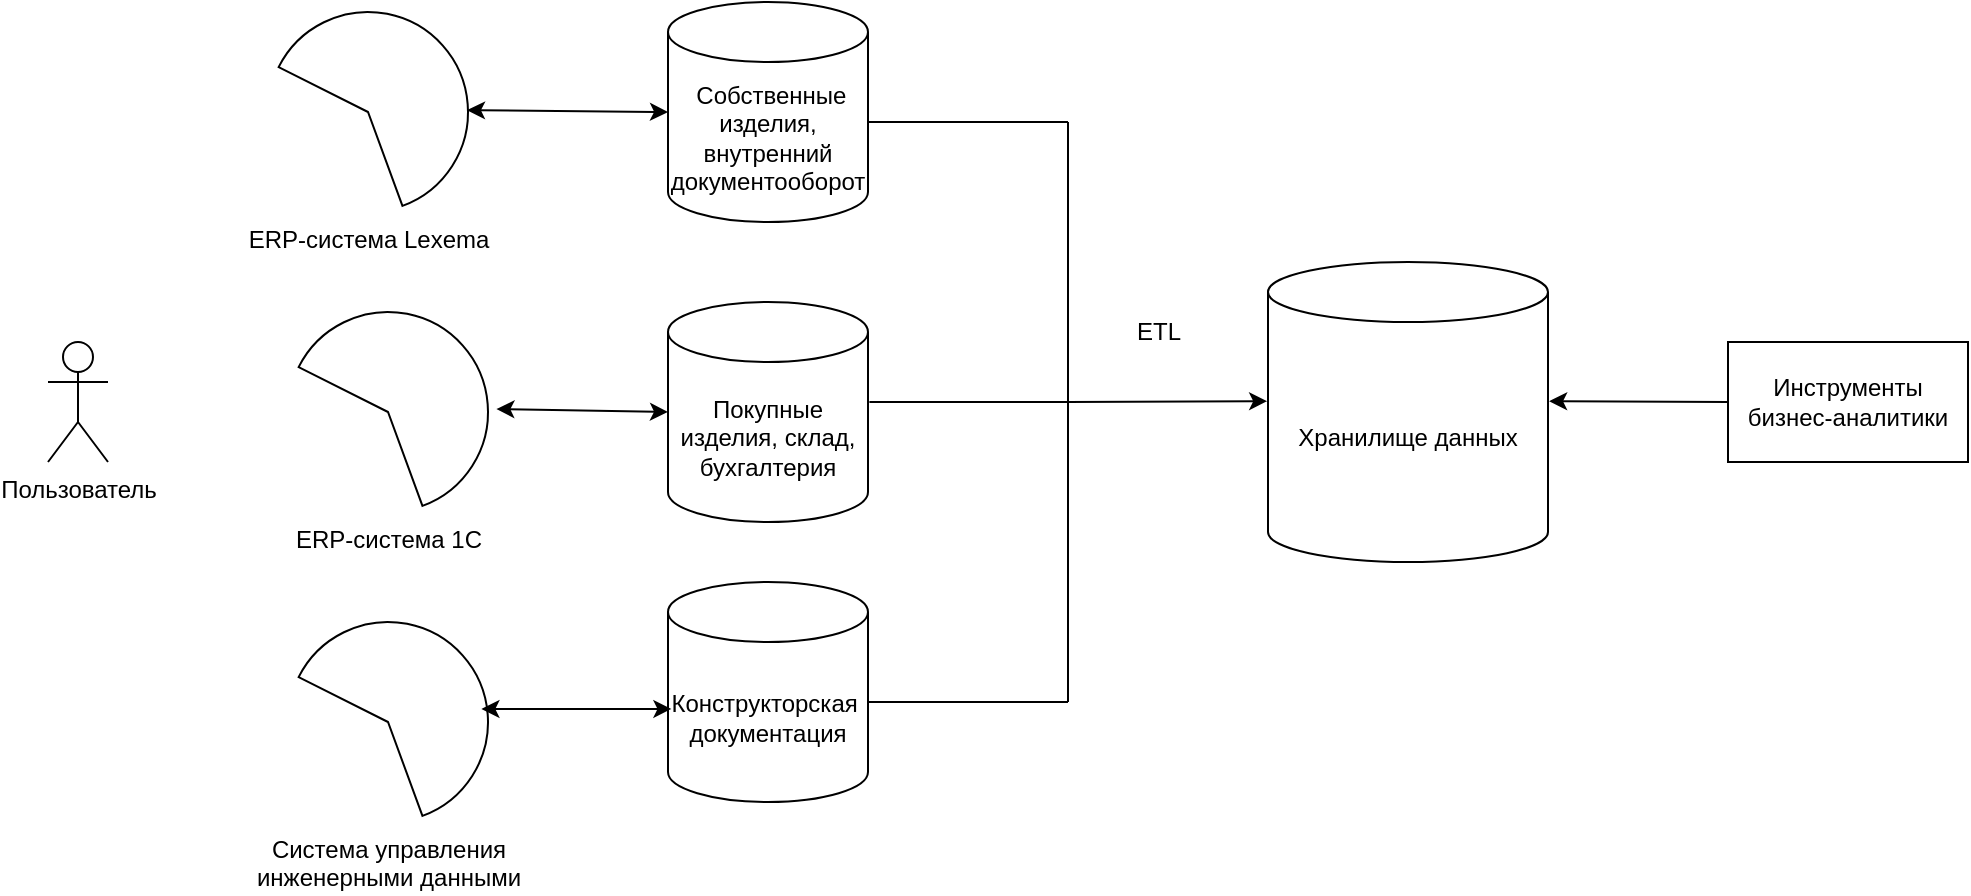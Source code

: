 <mxfile version="24.7.6">
  <diagram name="Страница — 1" id="2XSi4d0-velNH9NINud8">
    <mxGraphModel dx="2427" dy="827" grid="1" gridSize="10" guides="1" tooltips="1" connect="1" arrows="1" fold="1" page="1" pageScale="1" pageWidth="827" pageHeight="1169" math="0" shadow="0">
      <root>
        <mxCell id="0" />
        <mxCell id="1" parent="0" />
        <mxCell id="0nYi7kRS2U7Nnzy2I1Gx-1" value="&amp;nbsp;Собственные изделия, внутренний документооборот" style="shape=cylinder3;whiteSpace=wrap;html=1;boundedLbl=1;backgroundOutline=1;size=15;" parent="1" vertex="1">
          <mxGeometry x="120" y="40" width="100" height="110" as="geometry" />
        </mxCell>
        <mxCell id="0nYi7kRS2U7Nnzy2I1Gx-5" value="ERP-система Lexema" style="verticalLabelPosition=bottom;verticalAlign=top;html=1;shape=mxgraph.basic.pie;startAngle=0.824;endAngle=0.444;rotation=0;" parent="1" vertex="1">
          <mxGeometry x="-80" y="45" width="100" height="100" as="geometry" />
        </mxCell>
        <mxCell id="0nYi7kRS2U7Nnzy2I1Gx-6" value="Пользователь" style="shape=umlActor;verticalLabelPosition=bottom;verticalAlign=top;html=1;outlineConnect=0;" parent="1" vertex="1">
          <mxGeometry x="-190" y="210" width="30" height="60" as="geometry" />
        </mxCell>
        <mxCell id="0nYi7kRS2U7Nnzy2I1Gx-8" value="Покупные изделия, склад, бухгалтерия" style="shape=cylinder3;whiteSpace=wrap;html=1;boundedLbl=1;backgroundOutline=1;size=15;" parent="1" vertex="1">
          <mxGeometry x="120" y="190" width="100" height="110" as="geometry" />
        </mxCell>
        <mxCell id="0nYi7kRS2U7Nnzy2I1Gx-9" value="ERP-система 1С" style="verticalLabelPosition=bottom;verticalAlign=top;html=1;shape=mxgraph.basic.pie;startAngle=0.824;endAngle=0.444;rotation=0;" parent="1" vertex="1">
          <mxGeometry x="-70" y="195" width="100" height="100" as="geometry" />
        </mxCell>
        <mxCell id="0nYi7kRS2U7Nnzy2I1Gx-11" value="Конструкторская&amp;nbsp;&lt;div&gt;документация&lt;/div&gt;" style="shape=cylinder3;whiteSpace=wrap;html=1;boundedLbl=1;backgroundOutline=1;size=15;" parent="1" vertex="1">
          <mxGeometry x="120" y="330" width="100" height="110" as="geometry" />
        </mxCell>
        <mxCell id="0nYi7kRS2U7Nnzy2I1Gx-12" value="Система управления&lt;div&gt;инженерными данными&lt;/div&gt;" style="verticalLabelPosition=bottom;verticalAlign=top;html=1;shape=mxgraph.basic.pie;startAngle=0.824;endAngle=0.444;rotation=0;" parent="1" vertex="1">
          <mxGeometry x="-70" y="350" width="100" height="100" as="geometry" />
        </mxCell>
        <mxCell id="HvDWaqEd5P-9uLaaN1Mr-1" value="" style="endArrow=none;html=1;rounded=0;" edge="1" parent="1">
          <mxGeometry width="50" height="50" relative="1" as="geometry">
            <mxPoint x="220" y="100" as="sourcePoint" />
            <mxPoint x="320" y="100" as="targetPoint" />
          </mxGeometry>
        </mxCell>
        <mxCell id="HvDWaqEd5P-9uLaaN1Mr-2" value="" style="endArrow=none;html=1;rounded=0;exitX=1.007;exitY=0.455;exitDx=0;exitDy=0;exitPerimeter=0;" edge="1" parent="1" source="0nYi7kRS2U7Nnzy2I1Gx-8">
          <mxGeometry width="50" height="50" relative="1" as="geometry">
            <mxPoint x="390" y="260" as="sourcePoint" />
            <mxPoint x="320" y="240" as="targetPoint" />
          </mxGeometry>
        </mxCell>
        <mxCell id="HvDWaqEd5P-9uLaaN1Mr-3" value="" style="endArrow=none;html=1;rounded=0;" edge="1" parent="1">
          <mxGeometry width="50" height="50" relative="1" as="geometry">
            <mxPoint x="220" y="390" as="sourcePoint" />
            <mxPoint x="320" y="390" as="targetPoint" />
          </mxGeometry>
        </mxCell>
        <mxCell id="HvDWaqEd5P-9uLaaN1Mr-4" value="" style="endArrow=none;html=1;rounded=0;" edge="1" parent="1">
          <mxGeometry width="50" height="50" relative="1" as="geometry">
            <mxPoint x="320" y="100" as="sourcePoint" />
            <mxPoint x="320" y="390" as="targetPoint" />
            <Array as="points">
              <mxPoint x="320" y="250" />
            </Array>
          </mxGeometry>
        </mxCell>
        <mxCell id="HvDWaqEd5P-9uLaaN1Mr-6" value="" style="endArrow=classic;html=1;rounded=0;entryX=-0.003;entryY=0.464;entryDx=0;entryDy=0;entryPerimeter=0;" edge="1" parent="1" target="HvDWaqEd5P-9uLaaN1Mr-8">
          <mxGeometry width="50" height="50" relative="1" as="geometry">
            <mxPoint x="320" y="240" as="sourcePoint" />
            <mxPoint x="410" y="240" as="targetPoint" />
          </mxGeometry>
        </mxCell>
        <mxCell id="HvDWaqEd5P-9uLaaN1Mr-7" value="ETL" style="text;html=1;align=center;verticalAlign=middle;resizable=0;points=[];autosize=1;strokeColor=none;fillColor=none;" vertex="1" parent="1">
          <mxGeometry x="340" y="190" width="50" height="30" as="geometry" />
        </mxCell>
        <mxCell id="HvDWaqEd5P-9uLaaN1Mr-8" value="Хранилище данных" style="shape=cylinder3;whiteSpace=wrap;html=1;boundedLbl=1;backgroundOutline=1;size=15;" vertex="1" parent="1">
          <mxGeometry x="420" y="170" width="140" height="150" as="geometry" />
        </mxCell>
        <mxCell id="HvDWaqEd5P-9uLaaN1Mr-9" value="" style="endArrow=classic;startArrow=classic;html=1;rounded=0;exitX=0.967;exitY=0.435;exitDx=0;exitDy=0;exitPerimeter=0;entryX=0.017;entryY=0.577;entryDx=0;entryDy=0;entryPerimeter=0;" edge="1" parent="1" source="0nYi7kRS2U7Nnzy2I1Gx-12" target="0nYi7kRS2U7Nnzy2I1Gx-11">
          <mxGeometry width="50" height="50" relative="1" as="geometry">
            <mxPoint x="80" y="350" as="sourcePoint" />
            <mxPoint x="130" y="300" as="targetPoint" />
          </mxGeometry>
        </mxCell>
        <mxCell id="HvDWaqEd5P-9uLaaN1Mr-11" value="" style="endArrow=classic;startArrow=classic;html=1;rounded=0;exitX=1.042;exitY=0.485;exitDx=0;exitDy=0;exitPerimeter=0;entryX=0;entryY=0.5;entryDx=0;entryDy=0;entryPerimeter=0;" edge="1" parent="1" source="0nYi7kRS2U7Nnzy2I1Gx-9" target="0nYi7kRS2U7Nnzy2I1Gx-8">
          <mxGeometry width="50" height="50" relative="1" as="geometry">
            <mxPoint x="80" y="350" as="sourcePoint" />
            <mxPoint x="130" y="300" as="targetPoint" />
          </mxGeometry>
        </mxCell>
        <mxCell id="HvDWaqEd5P-9uLaaN1Mr-12" value="" style="endArrow=classic;startArrow=classic;html=1;rounded=0;exitX=0.995;exitY=0.491;exitDx=0;exitDy=0;exitPerimeter=0;entryX=0;entryY=0.5;entryDx=0;entryDy=0;entryPerimeter=0;" edge="1" parent="1" source="0nYi7kRS2U7Nnzy2I1Gx-5" target="0nYi7kRS2U7Nnzy2I1Gx-1">
          <mxGeometry width="50" height="50" relative="1" as="geometry">
            <mxPoint x="80" y="350" as="sourcePoint" />
            <mxPoint x="130" y="300" as="targetPoint" />
          </mxGeometry>
        </mxCell>
        <mxCell id="HvDWaqEd5P-9uLaaN1Mr-14" value="Инструменты бизнес-аналитики" style="rounded=0;whiteSpace=wrap;html=1;" vertex="1" parent="1">
          <mxGeometry x="650" y="210" width="120" height="60" as="geometry" />
        </mxCell>
        <mxCell id="HvDWaqEd5P-9uLaaN1Mr-15" value="" style="endArrow=classic;html=1;rounded=0;exitX=0;exitY=0.5;exitDx=0;exitDy=0;entryX=1.004;entryY=0.464;entryDx=0;entryDy=0;entryPerimeter=0;" edge="1" parent="1" source="HvDWaqEd5P-9uLaaN1Mr-14" target="HvDWaqEd5P-9uLaaN1Mr-8">
          <mxGeometry width="50" height="50" relative="1" as="geometry">
            <mxPoint x="560" y="240" as="sourcePoint" />
            <mxPoint x="570" y="270" as="targetPoint" />
          </mxGeometry>
        </mxCell>
      </root>
    </mxGraphModel>
  </diagram>
</mxfile>
